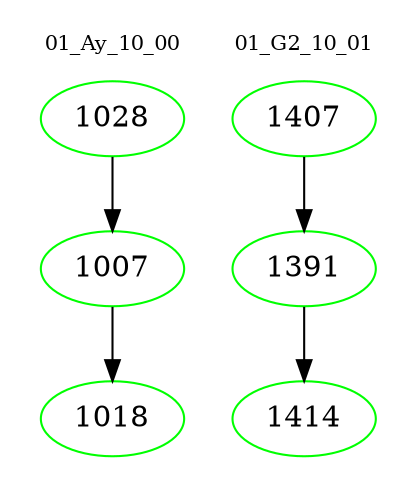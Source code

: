 digraph{
subgraph cluster_0 {
color = white
label = "01_Ay_10_00";
fontsize=10;
T0_1028 [label="1028", color="green"]
T0_1028 -> T0_1007 [color="black"]
T0_1007 [label="1007", color="green"]
T0_1007 -> T0_1018 [color="black"]
T0_1018 [label="1018", color="green"]
}
subgraph cluster_1 {
color = white
label = "01_G2_10_01";
fontsize=10;
T1_1407 [label="1407", color="green"]
T1_1407 -> T1_1391 [color="black"]
T1_1391 [label="1391", color="green"]
T1_1391 -> T1_1414 [color="black"]
T1_1414 [label="1414", color="green"]
}
}
